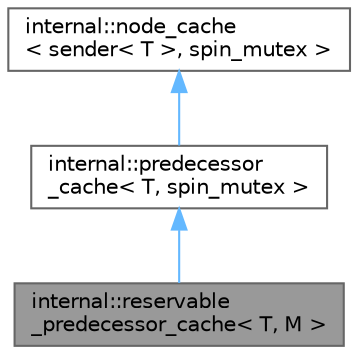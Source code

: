 digraph "internal::reservable_predecessor_cache&lt; T, M &gt;"
{
 // LATEX_PDF_SIZE
  bgcolor="transparent";
  edge [fontname=Helvetica,fontsize=10,labelfontname=Helvetica,labelfontsize=10];
  node [fontname=Helvetica,fontsize=10,shape=box,height=0.2,width=0.4];
  Node1 [id="Node000001",label="internal::reservable\l_predecessor_cache\< T, M \>",height=0.2,width=0.4,color="gray40", fillcolor="grey60", style="filled", fontcolor="black",tooltip="An cache of predecessors that supports requests and reservations"];
  Node2 -> Node1 [id="edge1_Node000001_Node000002",dir="back",color="steelblue1",style="solid",tooltip=" "];
  Node2 [id="Node000002",label="internal::predecessor\l_cache\< T, spin_mutex \>",height=0.2,width=0.4,color="gray40", fillcolor="white", style="filled",URL="$classinternal_1_1predecessor__cache.html",tooltip=" "];
  Node3 -> Node2 [id="edge2_Node000002_Node000003",dir="back",color="steelblue1",style="solid",tooltip=" "];
  Node3 [id="Node000003",label="internal::node_cache\l\< sender\< T \>, spin_mutex \>",height=0.2,width=0.4,color="gray40", fillcolor="white", style="filled",URL="$classinternal_1_1node__cache.html",tooltip=" "];
}
